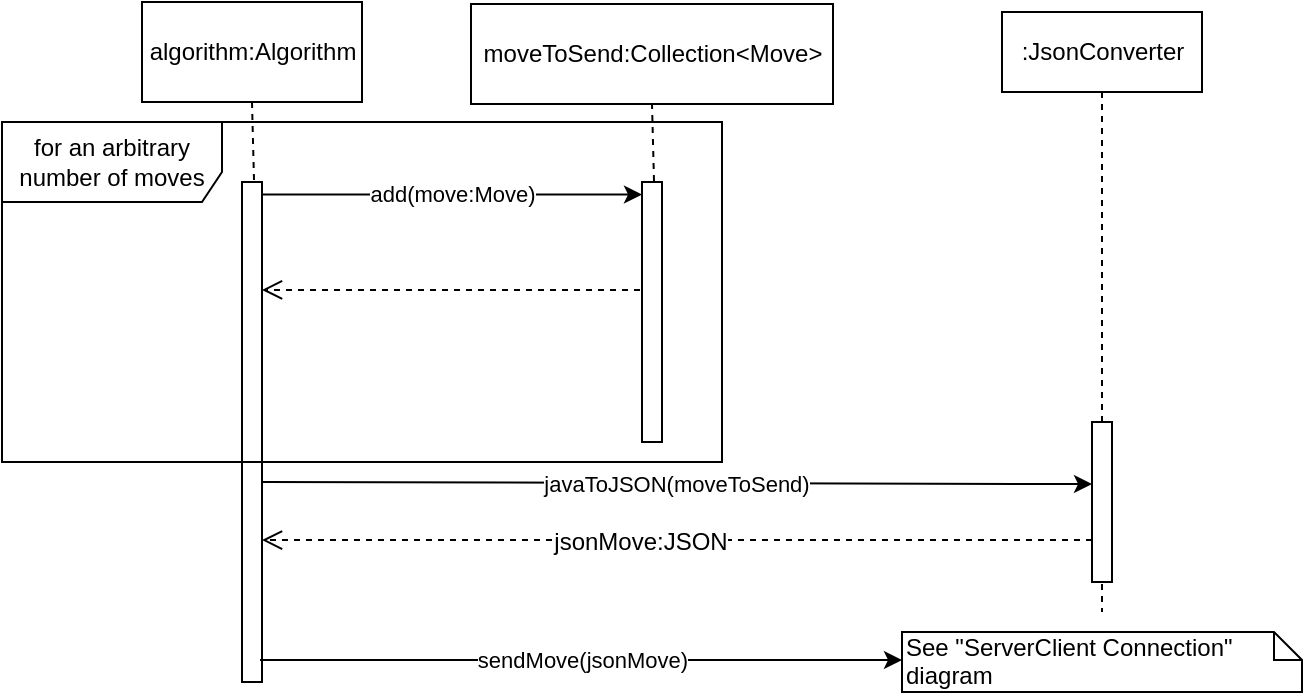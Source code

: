 <mxfile version="10.6.0" type="device"><diagram id="7P3xfDOr8y6ITAXutpA7" name="Page-1"><mxGraphModel dx="918" dy="567" grid="1" gridSize="10" guides="1" tooltips="1" connect="1" arrows="1" fold="1" page="1" pageScale="1" pageWidth="850" pageHeight="1100" math="0" shadow="0"><root><mxCell id="0"/><mxCell id="1" parent="0"/><mxCell id="XvvfU4I92T1XJTE1N98P-4" value="" style="html=1;points=[];perimeter=orthogonalPerimeter;" parent="1" vertex="1"><mxGeometry x="150" y="110" width="10" height="250" as="geometry"/></mxCell><mxCell id="XvvfU4I92T1XJTE1N98P-5" value="algorithm:Algorithm" style="html=1;" parent="1" vertex="1"><mxGeometry x="100" y="20" width="110" height="50" as="geometry"/></mxCell><mxCell id="XvvfU4I92T1XJTE1N98P-6" value="" style="endArrow=none;dashed=1;html=1;entryX=0.5;entryY=1;entryDx=0;entryDy=0;exitX=0.6;exitY=-0.004;exitDx=0;exitDy=0;exitPerimeter=0;" parent="1" source="XvvfU4I92T1XJTE1N98P-4" target="XvvfU4I92T1XJTE1N98P-5" edge="1"><mxGeometry width="50" height="50" relative="1" as="geometry"><mxPoint x="-50" y="280" as="sourcePoint"/><mxPoint y="230" as="targetPoint"/></mxGeometry></mxCell><mxCell id="XvvfU4I92T1XJTE1N98P-7" value="" style="html=1;points=[];perimeter=orthogonalPerimeter;" parent="1" vertex="1"><mxGeometry x="350" y="110" width="10" height="130" as="geometry"/></mxCell><mxCell id="XvvfU4I92T1XJTE1N98P-8" value="moveToSend:Collection&amp;lt;Move&amp;gt;" style="html=1;" parent="1" vertex="1"><mxGeometry x="264.5" y="21" width="181" height="50" as="geometry"/></mxCell><mxCell id="XvvfU4I92T1XJTE1N98P-9" value="" style="endArrow=none;dashed=1;html=1;entryX=0.5;entryY=1;entryDx=0;entryDy=0;exitX=0.6;exitY=-0.004;exitDx=0;exitDy=0;exitPerimeter=0;" parent="1" source="XvvfU4I92T1XJTE1N98P-7" target="XvvfU4I92T1XJTE1N98P-8" edge="1"><mxGeometry width="50" height="50" relative="1" as="geometry"><mxPoint x="150" y="280" as="sourcePoint"/><mxPoint x="200" y="230" as="targetPoint"/></mxGeometry></mxCell><mxCell id="XvvfU4I92T1XJTE1N98P-10" value="add(move:Move)" style="endArrow=classic;html=1;exitX=1;exitY=0.025;exitDx=0;exitDy=0;exitPerimeter=0;" parent="1" source="XvvfU4I92T1XJTE1N98P-4" target="XvvfU4I92T1XJTE1N98P-7" edge="1"><mxGeometry width="50" height="50" relative="1" as="geometry"><mxPoint x="170" y="120" as="sourcePoint"/><mxPoint x="500" y="120" as="targetPoint"/></mxGeometry></mxCell><mxCell id="XvvfU4I92T1XJTE1N98P-13" value="" style="html=1;verticalAlign=bottom;endArrow=open;dashed=1;endSize=8;exitX=-0.1;exitY=0.415;exitDx=0;exitDy=0;exitPerimeter=0;" parent="1" source="XvvfU4I92T1XJTE1N98P-7" target="XvvfU4I92T1XJTE1N98P-4" edge="1"><mxGeometry relative="1" as="geometry"><mxPoint x="280" y="247" as="sourcePoint"/><mxPoint x="140" y="240" as="targetPoint"/></mxGeometry></mxCell><mxCell id="XvvfU4I92T1XJTE1N98P-21" value="sendMove(jsonMove)" style="endArrow=classic;html=1;exitX=0.9;exitY=0.956;exitDx=0;exitDy=0;exitPerimeter=0;" parent="1" edge="1" source="XvvfU4I92T1XJTE1N98P-4"><mxGeometry width="50" height="50" relative="1" as="geometry"><mxPoint x="160" y="260" as="sourcePoint"/><mxPoint x="480" y="349" as="targetPoint"/></mxGeometry></mxCell><mxCell id="XvvfU4I92T1XJTE1N98P-22" value="See &quot;ServerClient Connection&quot; diagram" style="shape=note;whiteSpace=wrap;html=1;size=14;verticalAlign=top;align=left;spacingTop=-6;" parent="1" vertex="1"><mxGeometry x="480" y="335" width="200" height="30" as="geometry"/></mxCell><mxCell id="XvvfU4I92T1XJTE1N98P-23" value="for an arbitrary number of moves" style="shape=umlFrame;whiteSpace=wrap;html=1;width=110;height=40;" parent="1" vertex="1"><mxGeometry x="30" y="80" width="360" height="170" as="geometry"/></mxCell><mxCell id="vLMEKglK_MR4qJQ7GgGG-1" value=":JsonConverter" style="html=1;points=[];perimeter=orthogonalPerimeter;shape=umlLifeline;participant=label;fontFamily=Helvetica;fontSize=12;fontColor=#000000;align=center;strokeColor=#000000;fillColor=#ffffff;recursiveResize=0;container=1;collapsible=0;" vertex="1" parent="1"><mxGeometry x="530" y="25" width="100" height="300" as="geometry"/></mxCell><mxCell id="vLMEKglK_MR4qJQ7GgGG-2" value="" style="html=1;points=[];perimeter=orthogonalPerimeter;" vertex="1" parent="vLMEKglK_MR4qJQ7GgGG-1"><mxGeometry x="45" y="205" width="10" height="80" as="geometry"/></mxCell><mxCell id="vLMEKglK_MR4qJQ7GgGG-3" value="javaToJSON(moveToSend)" style="endArrow=classic;html=1;exitX=1;exitY=0.025;exitDx=0;exitDy=0;exitPerimeter=0;entryX=0;entryY=0.388;entryDx=0;entryDy=0;entryPerimeter=0;" edge="1" parent="1" target="vLMEKglK_MR4qJQ7GgGG-2"><mxGeometry width="50" height="50" relative="1" as="geometry"><mxPoint x="160" y="260" as="sourcePoint"/><mxPoint x="350" y="260" as="targetPoint"/></mxGeometry></mxCell><mxCell id="vLMEKglK_MR4qJQ7GgGG-4" value="" style="html=1;verticalAlign=bottom;endArrow=open;dashed=1;endSize=8;exitX=0;exitY=0.738;exitDx=0;exitDy=0;exitPerimeter=0;" edge="1" parent="1" source="vLMEKglK_MR4qJQ7GgGG-2" target="XvvfU4I92T1XJTE1N98P-4"><mxGeometry relative="1" as="geometry"><mxPoint x="560" y="289" as="sourcePoint"/><mxPoint x="240" y="290" as="targetPoint"/></mxGeometry></mxCell><mxCell id="vLMEKglK_MR4qJQ7GgGG-5" value="jsonMove:JSON" style="text;html=1;resizable=0;points=[];align=center;verticalAlign=middle;labelBackgroundColor=#ffffff;" vertex="1" connectable="0" parent="vLMEKglK_MR4qJQ7GgGG-4"><mxGeometry x="0.09" y="1" relative="1" as="geometry"><mxPoint as="offset"/></mxGeometry></mxCell></root></mxGraphModel></diagram></mxfile>